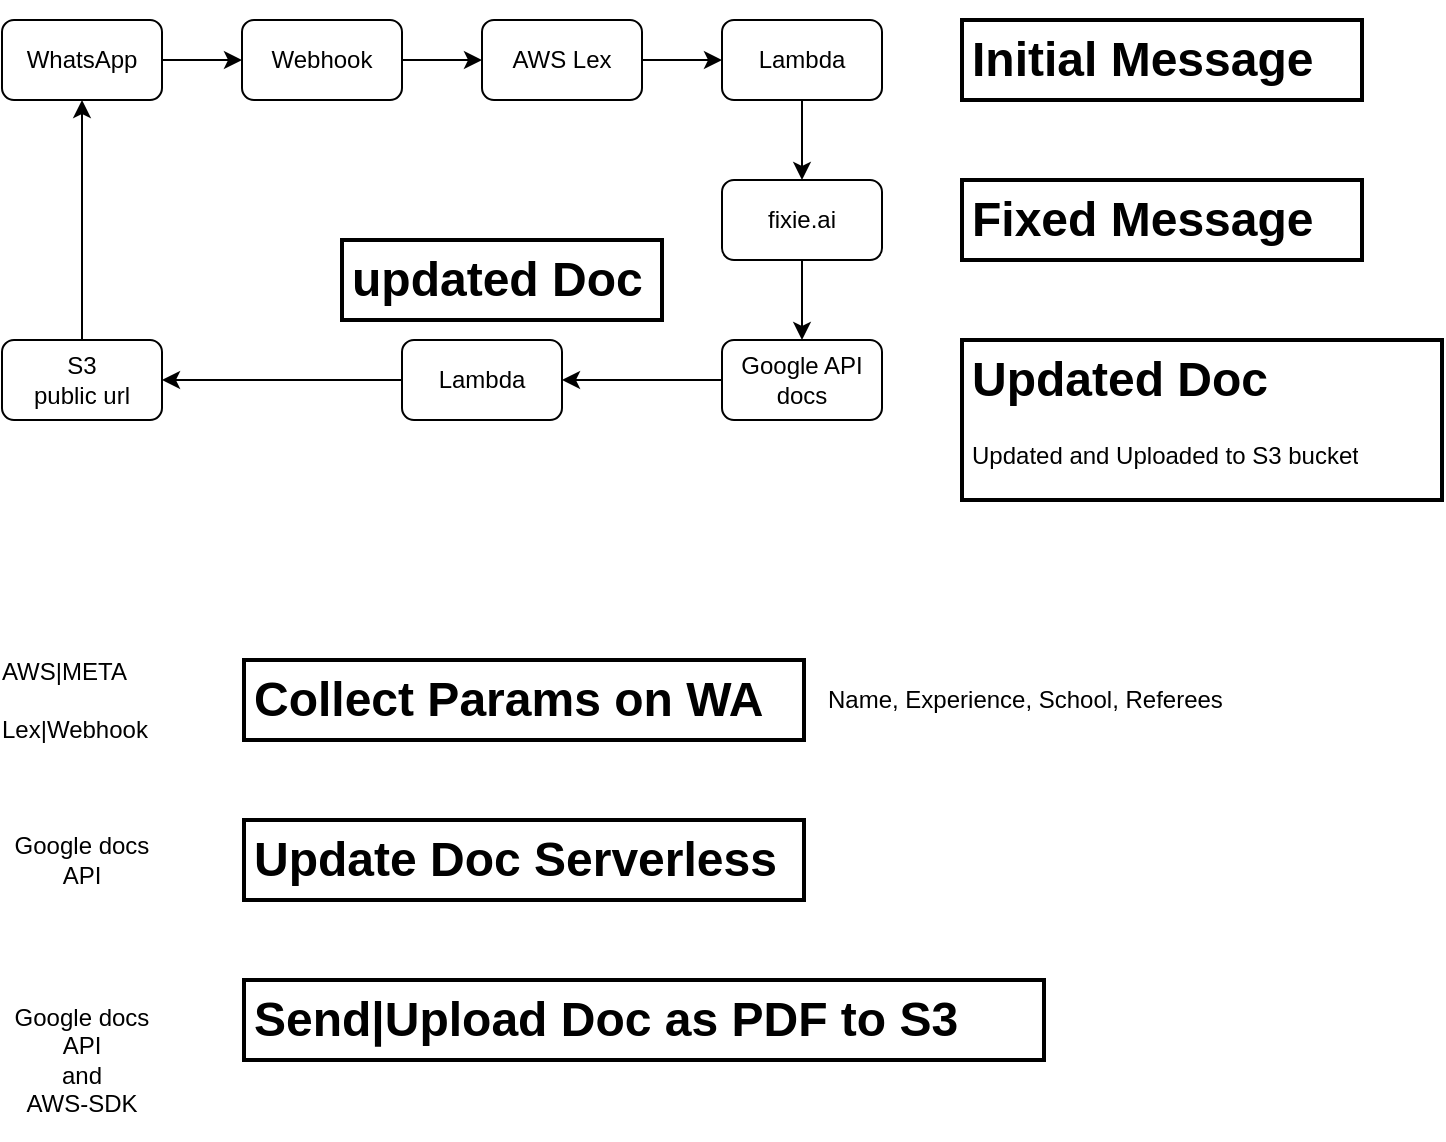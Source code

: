 <mxfile version="24.2.7" type="github" pages="2">
  <diagram name="Page-1" id="RM0WUI_OaaNi93wb1-78">
    <mxGraphModel dx="992" dy="570" grid="1" gridSize="10" guides="1" tooltips="1" connect="1" arrows="1" fold="1" page="1" pageScale="1" pageWidth="827" pageHeight="1169" math="0" shadow="0">
      <root>
        <mxCell id="0" />
        <mxCell id="1" parent="0" />
        <mxCell id="P0p4jVV6S8xUFyF2uJ36-11" style="edgeStyle=orthogonalEdgeStyle;rounded=0;orthogonalLoop=1;jettySize=auto;html=1;entryX=0;entryY=0.5;entryDx=0;entryDy=0;" parent="1" source="P0p4jVV6S8xUFyF2uJ36-1" target="P0p4jVV6S8xUFyF2uJ36-2" edge="1">
          <mxGeometry relative="1" as="geometry" />
        </mxCell>
        <mxCell id="P0p4jVV6S8xUFyF2uJ36-1" value="WhatsApp" style="rounded=1;whiteSpace=wrap;html=1;" parent="1" vertex="1">
          <mxGeometry x="40" y="40" width="80" height="40" as="geometry" />
        </mxCell>
        <mxCell id="P0p4jVV6S8xUFyF2uJ36-12" style="edgeStyle=orthogonalEdgeStyle;rounded=0;orthogonalLoop=1;jettySize=auto;html=1;entryX=0;entryY=0.5;entryDx=0;entryDy=0;" parent="1" source="P0p4jVV6S8xUFyF2uJ36-2" target="P0p4jVV6S8xUFyF2uJ36-3" edge="1">
          <mxGeometry relative="1" as="geometry" />
        </mxCell>
        <mxCell id="P0p4jVV6S8xUFyF2uJ36-2" value="Webhook" style="rounded=1;whiteSpace=wrap;html=1;" parent="1" vertex="1">
          <mxGeometry x="160" y="40" width="80" height="40" as="geometry" />
        </mxCell>
        <mxCell id="P0p4jVV6S8xUFyF2uJ36-13" style="edgeStyle=orthogonalEdgeStyle;rounded=0;orthogonalLoop=1;jettySize=auto;html=1;entryX=0;entryY=0.5;entryDx=0;entryDy=0;" parent="1" source="P0p4jVV6S8xUFyF2uJ36-3" target="P0p4jVV6S8xUFyF2uJ36-4" edge="1">
          <mxGeometry relative="1" as="geometry" />
        </mxCell>
        <mxCell id="P0p4jVV6S8xUFyF2uJ36-3" value="AWS Lex" style="rounded=1;whiteSpace=wrap;html=1;" parent="1" vertex="1">
          <mxGeometry x="280" y="40" width="80" height="40" as="geometry" />
        </mxCell>
        <mxCell id="P0p4jVV6S8xUFyF2uJ36-14" style="edgeStyle=orthogonalEdgeStyle;rounded=0;orthogonalLoop=1;jettySize=auto;html=1;entryX=0.5;entryY=0;entryDx=0;entryDy=0;" parent="1" source="P0p4jVV6S8xUFyF2uJ36-4" target="P0p4jVV6S8xUFyF2uJ36-5" edge="1">
          <mxGeometry relative="1" as="geometry" />
        </mxCell>
        <mxCell id="P0p4jVV6S8xUFyF2uJ36-4" value="Lambda" style="rounded=1;whiteSpace=wrap;html=1;" parent="1" vertex="1">
          <mxGeometry x="400" y="40" width="80" height="40" as="geometry" />
        </mxCell>
        <mxCell id="P0p4jVV6S8xUFyF2uJ36-15" style="edgeStyle=orthogonalEdgeStyle;rounded=0;orthogonalLoop=1;jettySize=auto;html=1;entryX=0.5;entryY=0;entryDx=0;entryDy=0;" parent="1" source="P0p4jVV6S8xUFyF2uJ36-5" target="P0p4jVV6S8xUFyF2uJ36-8" edge="1">
          <mxGeometry relative="1" as="geometry" />
        </mxCell>
        <mxCell id="P0p4jVV6S8xUFyF2uJ36-5" value="fixie.ai" style="rounded=1;whiteSpace=wrap;html=1;" parent="1" vertex="1">
          <mxGeometry x="400" y="120" width="80" height="40" as="geometry" />
        </mxCell>
        <mxCell id="P0p4jVV6S8xUFyF2uJ36-19" style="edgeStyle=orthogonalEdgeStyle;rounded=0;orthogonalLoop=1;jettySize=auto;html=1;entryX=1;entryY=0.5;entryDx=0;entryDy=0;" parent="1" source="P0p4jVV6S8xUFyF2uJ36-8" target="P0p4jVV6S8xUFyF2uJ36-18" edge="1">
          <mxGeometry relative="1" as="geometry" />
        </mxCell>
        <mxCell id="P0p4jVV6S8xUFyF2uJ36-8" value="Google API&lt;br&gt;docs" style="rounded=1;whiteSpace=wrap;html=1;" parent="1" vertex="1">
          <mxGeometry x="400" y="200" width="80" height="40" as="geometry" />
        </mxCell>
        <mxCell id="P0p4jVV6S8xUFyF2uJ36-10" style="edgeStyle=orthogonalEdgeStyle;rounded=0;orthogonalLoop=1;jettySize=auto;html=1;entryX=0.5;entryY=1;entryDx=0;entryDy=0;" parent="1" source="P0p4jVV6S8xUFyF2uJ36-9" target="P0p4jVV6S8xUFyF2uJ36-1" edge="1">
          <mxGeometry relative="1" as="geometry" />
        </mxCell>
        <mxCell id="P0p4jVV6S8xUFyF2uJ36-9" value="S3&lt;br&gt;public url" style="rounded=1;whiteSpace=wrap;html=1;" parent="1" vertex="1">
          <mxGeometry x="40" y="200" width="80" height="40" as="geometry" />
        </mxCell>
        <mxCell id="P0p4jVV6S8xUFyF2uJ36-20" style="edgeStyle=orthogonalEdgeStyle;rounded=0;orthogonalLoop=1;jettySize=auto;html=1;entryX=1;entryY=0.5;entryDx=0;entryDy=0;" parent="1" source="P0p4jVV6S8xUFyF2uJ36-18" target="P0p4jVV6S8xUFyF2uJ36-9" edge="1">
          <mxGeometry relative="1" as="geometry" />
        </mxCell>
        <mxCell id="P0p4jVV6S8xUFyF2uJ36-18" value="Lambda" style="rounded=1;whiteSpace=wrap;html=1;" parent="1" vertex="1">
          <mxGeometry x="240" y="200" width="80" height="40" as="geometry" />
        </mxCell>
        <mxCell id="P0p4jVV6S8xUFyF2uJ36-21" value="&lt;h1&gt;Initial Message&lt;/h1&gt;" style="text;html=1;strokeColor=default;fillColor=none;spacing=5;spacingTop=-20;whiteSpace=wrap;overflow=hidden;rounded=0;strokeWidth=2;" parent="1" vertex="1">
          <mxGeometry x="520" y="40" width="200" height="40" as="geometry" />
        </mxCell>
        <mxCell id="P0p4jVV6S8xUFyF2uJ36-22" value="&lt;h1&gt;Fixed Message&lt;/h1&gt;" style="text;html=1;strokeColor=default;fillColor=none;spacing=5;spacingTop=-20;whiteSpace=wrap;overflow=hidden;rounded=0;strokeWidth=2;" parent="1" vertex="1">
          <mxGeometry x="520" y="120" width="200" height="40" as="geometry" />
        </mxCell>
        <mxCell id="P0p4jVV6S8xUFyF2uJ36-23" value="&lt;h1&gt;Updated Doc&lt;/h1&gt;&lt;div&gt;Updated and Uploaded to S3 bucket&lt;/div&gt;" style="text;html=1;strokeColor=default;fillColor=none;spacing=5;spacingTop=-20;whiteSpace=wrap;overflow=hidden;rounded=0;strokeWidth=2;" parent="1" vertex="1">
          <mxGeometry x="520" y="200" width="240" height="80" as="geometry" />
        </mxCell>
        <mxCell id="P0p4jVV6S8xUFyF2uJ36-24" value="&lt;h1&gt;updated Doc&lt;/h1&gt;" style="text;html=1;strokeColor=default;fillColor=none;spacing=5;spacingTop=-20;whiteSpace=wrap;overflow=hidden;rounded=0;strokeWidth=2;" parent="1" vertex="1">
          <mxGeometry x="210" y="150" width="160" height="40" as="geometry" />
        </mxCell>
        <mxCell id="P0p4jVV6S8xUFyF2uJ36-25" value="&lt;h1&gt;Update Doc Serverless&lt;/h1&gt;" style="text;html=1;strokeColor=default;fillColor=none;spacing=5;spacingTop=-20;whiteSpace=wrap;overflow=hidden;rounded=0;strokeWidth=2;" parent="1" vertex="1">
          <mxGeometry x="161" y="440" width="280" height="40" as="geometry" />
        </mxCell>
        <mxCell id="P0p4jVV6S8xUFyF2uJ36-26" value="&lt;h1&gt;Collect Params on WA&lt;/h1&gt;" style="text;html=1;strokeColor=default;fillColor=none;spacing=5;spacingTop=-20;whiteSpace=wrap;overflow=hidden;rounded=0;strokeWidth=2;" parent="1" vertex="1">
          <mxGeometry x="161" y="360" width="280" height="40" as="geometry" />
        </mxCell>
        <mxCell id="P0p4jVV6S8xUFyF2uJ36-27" value="&lt;h1&gt;Send|Upload Doc as PDF to S3&lt;/h1&gt;" style="text;html=1;strokeColor=default;fillColor=none;spacing=5;spacingTop=-20;whiteSpace=wrap;overflow=hidden;rounded=0;strokeWidth=2;" parent="1" vertex="1">
          <mxGeometry x="161" y="520" width="400" height="40" as="geometry" />
        </mxCell>
        <mxCell id="P0p4jVV6S8xUFyF2uJ36-28" value="Name, Experience, School, Referees" style="text;html=1;strokeColor=none;fillColor=none;align=left;verticalAlign=middle;whiteSpace=wrap;rounded=0;" parent="1" vertex="1">
          <mxGeometry x="451" y="365" width="230" height="30" as="geometry" />
        </mxCell>
        <mxCell id="P0p4jVV6S8xUFyF2uJ36-29" value="AWS|META&lt;br&gt;&lt;br&gt;Lex|Webhook" style="text;html=1;strokeColor=none;fillColor=none;align=left;verticalAlign=middle;whiteSpace=wrap;rounded=0;spacing=0;" parent="1" vertex="1">
          <mxGeometry x="40" y="360" width="80" height="40" as="geometry" />
        </mxCell>
        <mxCell id="P0p4jVV6S8xUFyF2uJ36-30" value="Google docs API" style="text;html=1;strokeColor=none;fillColor=none;align=center;verticalAlign=middle;whiteSpace=wrap;rounded=0;" parent="1" vertex="1">
          <mxGeometry x="40" y="440" width="80" height="40" as="geometry" />
        </mxCell>
        <mxCell id="P0p4jVV6S8xUFyF2uJ36-31" value="Google docs API&lt;br&gt;and&lt;br&gt;AWS-SDK" style="text;html=1;strokeColor=none;fillColor=none;align=center;verticalAlign=middle;whiteSpace=wrap;rounded=0;" parent="1" vertex="1">
          <mxGeometry x="40" y="520" width="80" height="80" as="geometry" />
        </mxCell>
      </root>
    </mxGraphModel>
  </diagram>
  <diagram id="6v9PAB7EpiLWolEd9xCm" name="Page-2">
    <mxGraphModel dx="992" dy="570" grid="1" gridSize="10" guides="1" tooltips="1" connect="1" arrows="1" fold="1" page="1" pageScale="1" pageWidth="850" pageHeight="1100" math="0" shadow="0">
      <root>
        <mxCell id="0" />
        <mxCell id="1" parent="0" />
      </root>
    </mxGraphModel>
  </diagram>
</mxfile>
